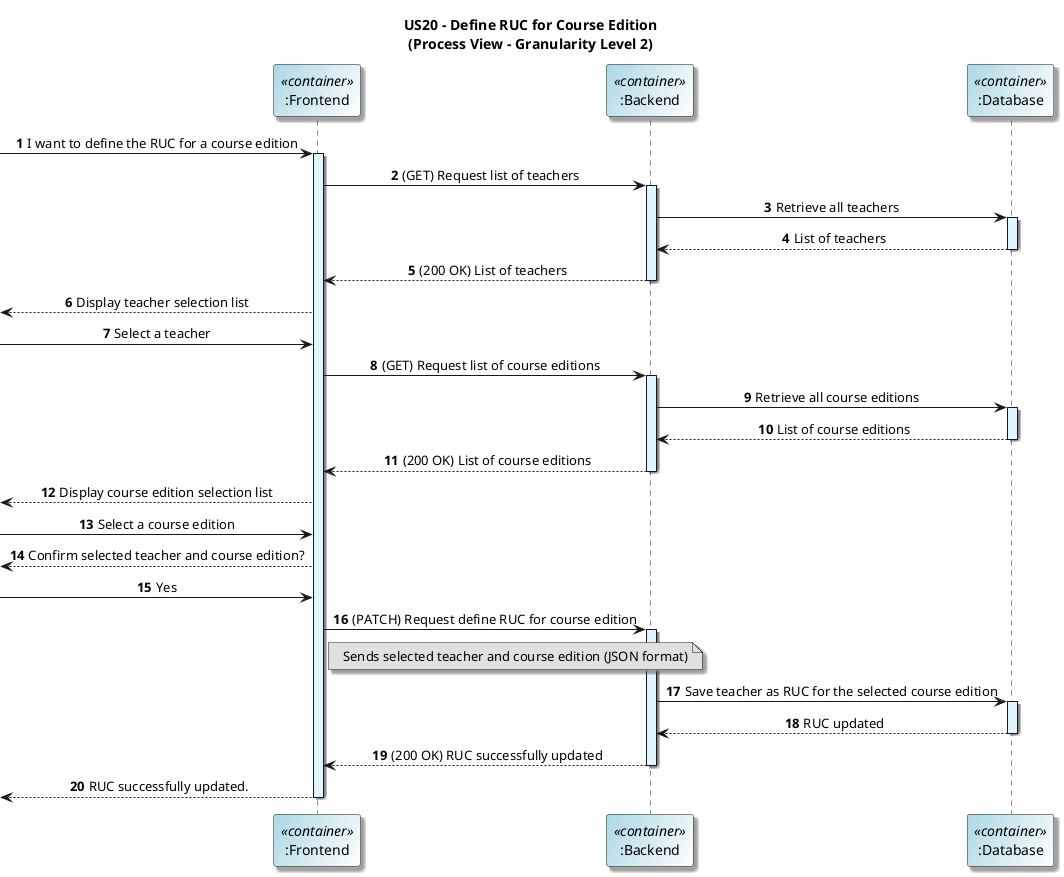 @startuml
title US20 – Define RUC for Course Edition\n(Process View – Granularity Level 2)

skinparam titleFontName "Verdana"
skinparam defaultFontName "Verdana"
skinparam defaultTextAlignment center
skinparam shadowing true
skinparam actorBackgroundColor #lightblue
skinparam participantBackgroundColor #lightblue/white

autonumber

participant ":Frontend" as Frontend <<container>>
participant ":Backend" as Backend <<container>>
participant ":Database" as DB <<container>>

-> Frontend: I want to define the RUC for a course edition
activate Frontend #E1F5FE

' --- Select teachers ---
Frontend -> Backend: (GET) Request list of teachers
activate Backend #E1F5FE
Backend -> DB: Retrieve all teachers
activate DB #E1F5FE
DB --> Backend: List of teachers
deactivate DB
Backend --> Frontend: (200 OK) List of teachers
deactivate Backend
<-- Frontend : Display teacher selection list

-> Frontend: Select a teacher

' --- Select course edition ---
Frontend -> Backend: (GET) Request list of course editions
activate Backend #E1F5FE
Backend -> DB: Retrieve all course editions
activate DB #E1F5FE
DB --> Backend: List of course editions
deactivate DB
Backend --> Frontend: (200 OK) List of course editions
deactivate Backend
<-- Frontend: Display course edition selection list

-> Frontend: Select a course edition

' --- Confirm selection ---
<-- Frontend: Confirm selected teacher and course edition?

-> Frontend: Yes

' --- Define RUC ---
Frontend -> Backend: (PATCH) Request define RUC for course edition
note right of Frontend #E0E0E0
  Sends selected teacher and course edition (JSON format)
end note
activate Backend #E1F5FE

Backend -> DB: Save teacher as RUC for the selected course edition
activate DB #E1F5FE
DB --> Backend: RUC updated
deactivate DB

Backend --> Frontend: (200 OK) RUC successfully updated
deactivate Backend

<-- Frontend: RUC successfully updated.
deactivate Frontend

@enduml
